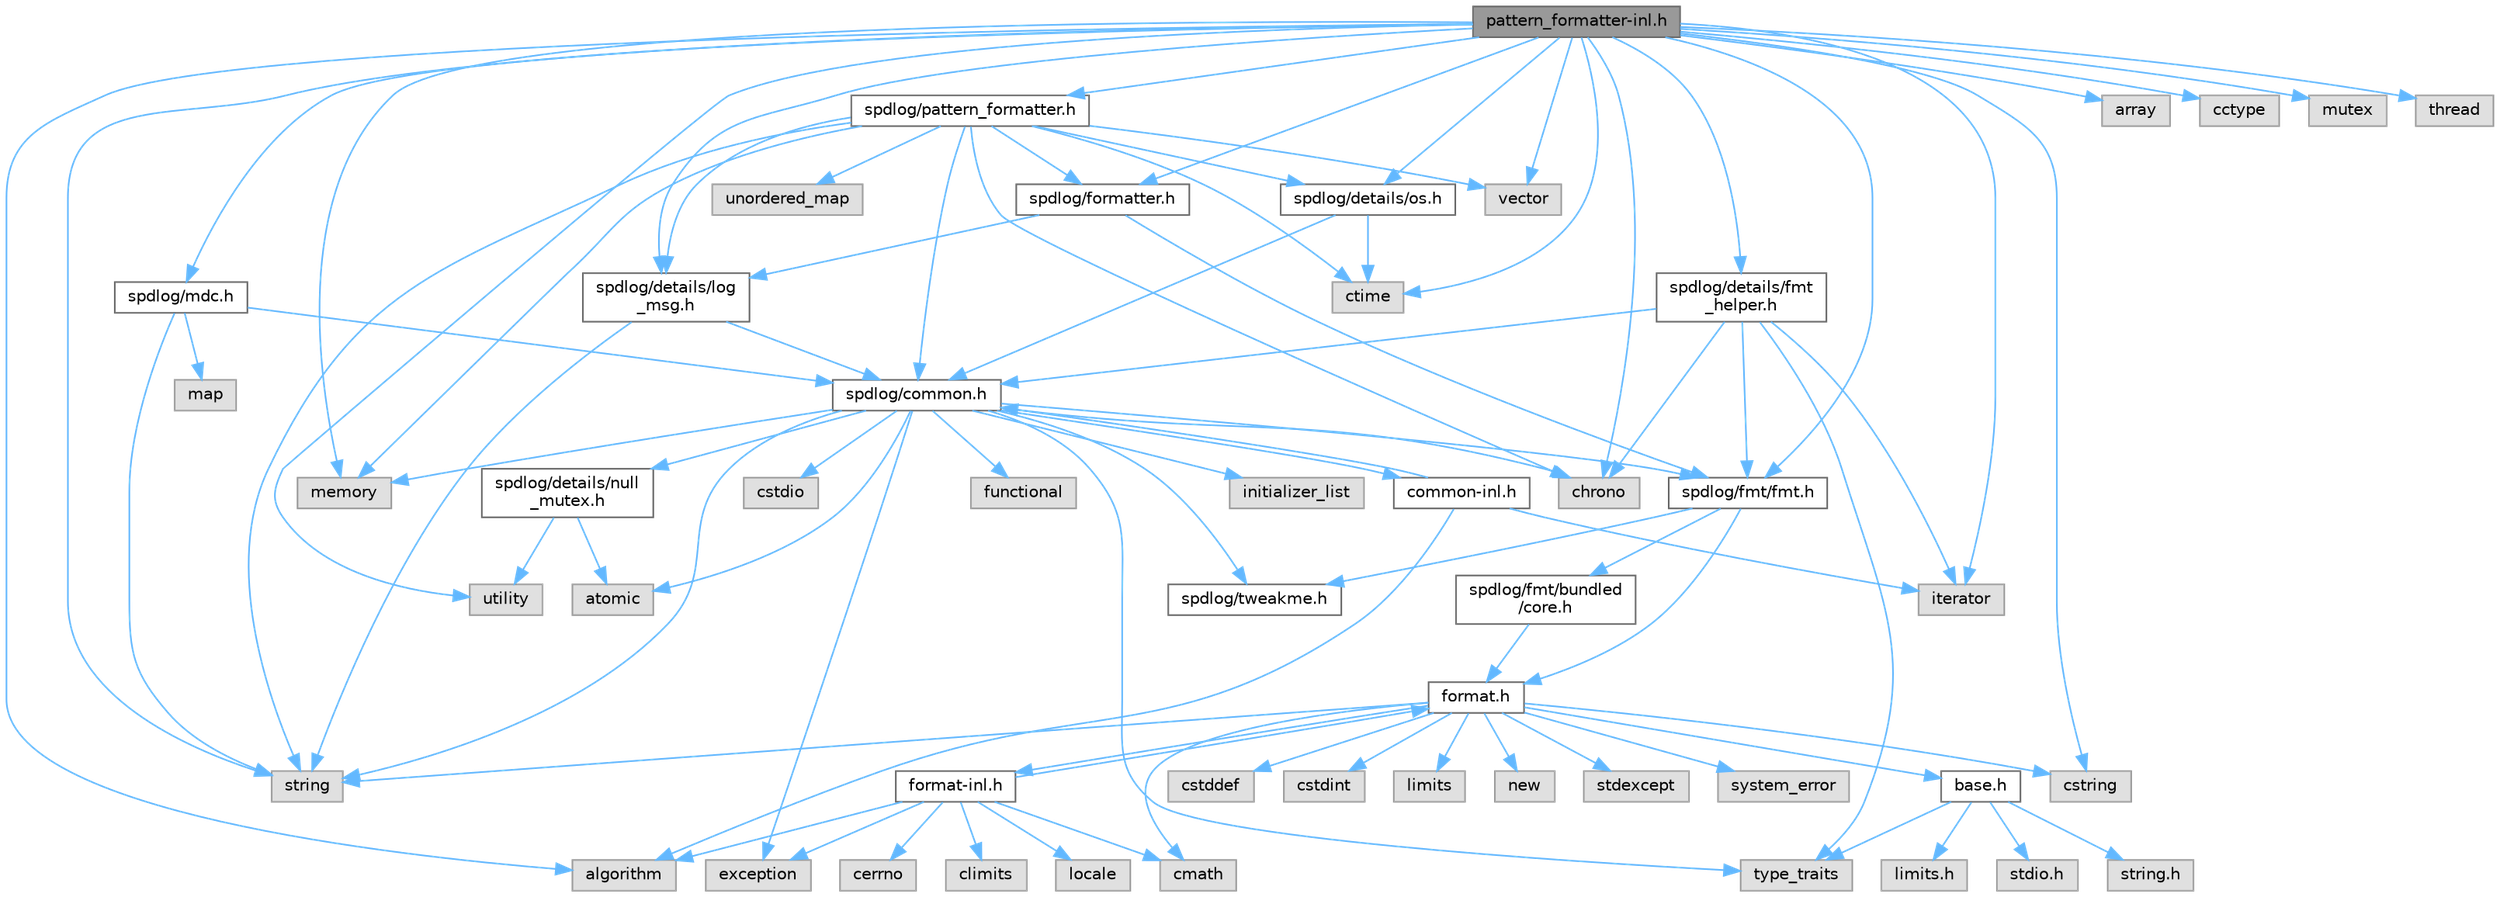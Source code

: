 digraph "pattern_formatter-inl.h"
{
 // LATEX_PDF_SIZE
  bgcolor="transparent";
  edge [fontname=Helvetica,fontsize=10,labelfontname=Helvetica,labelfontsize=10];
  node [fontname=Helvetica,fontsize=10,shape=box,height=0.2,width=0.4];
  Node1 [id="Node000001",label="pattern_formatter-inl.h",height=0.2,width=0.4,color="gray40", fillcolor="grey60", style="filled", fontcolor="black",tooltip=" "];
  Node1 -> Node2 [id="edge1_Node000001_Node000002",color="steelblue1",style="solid",tooltip=" "];
  Node2 [id="Node000002",label="spdlog/pattern_formatter.h",height=0.2,width=0.4,color="grey40", fillcolor="white", style="filled",URL="$pattern__formatter_8h.html",tooltip=" "];
  Node2 -> Node3 [id="edge2_Node000002_Node000003",color="steelblue1",style="solid",tooltip=" "];
  Node3 [id="Node000003",label="spdlog/common.h",height=0.2,width=0.4,color="grey40", fillcolor="white", style="filled",URL="$_my_spdlog_2spdlog_2common_8h.html",tooltip=" "];
  Node3 -> Node4 [id="edge3_Node000003_Node000004",color="steelblue1",style="solid",tooltip=" "];
  Node4 [id="Node000004",label="spdlog/details/null\l_mutex.h",height=0.2,width=0.4,color="grey40", fillcolor="white", style="filled",URL="$null__mutex_8h.html",tooltip=" "];
  Node4 -> Node5 [id="edge4_Node000004_Node000005",color="steelblue1",style="solid",tooltip=" "];
  Node5 [id="Node000005",label="atomic",height=0.2,width=0.4,color="grey60", fillcolor="#E0E0E0", style="filled",tooltip=" "];
  Node4 -> Node6 [id="edge5_Node000004_Node000006",color="steelblue1",style="solid",tooltip=" "];
  Node6 [id="Node000006",label="utility",height=0.2,width=0.4,color="grey60", fillcolor="#E0E0E0", style="filled",tooltip=" "];
  Node3 -> Node7 [id="edge6_Node000003_Node000007",color="steelblue1",style="solid",tooltip=" "];
  Node7 [id="Node000007",label="spdlog/tweakme.h",height=0.2,width=0.4,color="grey40", fillcolor="white", style="filled",URL="$tweakme_8h.html",tooltip=" "];
  Node3 -> Node5 [id="edge7_Node000003_Node000005",color="steelblue1",style="solid",tooltip=" "];
  Node3 -> Node8 [id="edge8_Node000003_Node000008",color="steelblue1",style="solid",tooltip=" "];
  Node8 [id="Node000008",label="chrono",height=0.2,width=0.4,color="grey60", fillcolor="#E0E0E0", style="filled",tooltip=" "];
  Node3 -> Node9 [id="edge9_Node000003_Node000009",color="steelblue1",style="solid",tooltip=" "];
  Node9 [id="Node000009",label="cstdio",height=0.2,width=0.4,color="grey60", fillcolor="#E0E0E0", style="filled",tooltip=" "];
  Node3 -> Node10 [id="edge10_Node000003_Node000010",color="steelblue1",style="solid",tooltip=" "];
  Node10 [id="Node000010",label="exception",height=0.2,width=0.4,color="grey60", fillcolor="#E0E0E0", style="filled",tooltip=" "];
  Node3 -> Node11 [id="edge11_Node000003_Node000011",color="steelblue1",style="solid",tooltip=" "];
  Node11 [id="Node000011",label="functional",height=0.2,width=0.4,color="grey60", fillcolor="#E0E0E0", style="filled",tooltip=" "];
  Node3 -> Node12 [id="edge12_Node000003_Node000012",color="steelblue1",style="solid",tooltip=" "];
  Node12 [id="Node000012",label="initializer_list",height=0.2,width=0.4,color="grey60", fillcolor="#E0E0E0", style="filled",tooltip=" "];
  Node3 -> Node13 [id="edge13_Node000003_Node000013",color="steelblue1",style="solid",tooltip=" "];
  Node13 [id="Node000013",label="memory",height=0.2,width=0.4,color="grey60", fillcolor="#E0E0E0", style="filled",tooltip=" "];
  Node3 -> Node14 [id="edge14_Node000003_Node000014",color="steelblue1",style="solid",tooltip=" "];
  Node14 [id="Node000014",label="string",height=0.2,width=0.4,color="grey60", fillcolor="#E0E0E0", style="filled",tooltip=" "];
  Node3 -> Node15 [id="edge15_Node000003_Node000015",color="steelblue1",style="solid",tooltip=" "];
  Node15 [id="Node000015",label="type_traits",height=0.2,width=0.4,color="grey60", fillcolor="#E0E0E0", style="filled",tooltip=" "];
  Node3 -> Node16 [id="edge16_Node000003_Node000016",color="steelblue1",style="solid",tooltip=" "];
  Node16 [id="Node000016",label="spdlog/fmt/fmt.h",height=0.2,width=0.4,color="grey40", fillcolor="white", style="filled",URL="$fmt_8h.html",tooltip=" "];
  Node16 -> Node7 [id="edge17_Node000016_Node000007",color="steelblue1",style="solid",tooltip=" "];
  Node16 -> Node17 [id="edge18_Node000016_Node000017",color="steelblue1",style="solid",tooltip=" "];
  Node17 [id="Node000017",label="spdlog/fmt/bundled\l/core.h",height=0.2,width=0.4,color="grey40", fillcolor="white", style="filled",URL="$core_8h.html",tooltip=" "];
  Node17 -> Node18 [id="edge19_Node000017_Node000018",color="steelblue1",style="solid",tooltip=" "];
  Node18 [id="Node000018",label="format.h",height=0.2,width=0.4,color="grey40", fillcolor="white", style="filled",URL="$format_8h.html",tooltip=" "];
  Node18 -> Node19 [id="edge20_Node000018_Node000019",color="steelblue1",style="solid",tooltip=" "];
  Node19 [id="Node000019",label="base.h",height=0.2,width=0.4,color="grey40", fillcolor="white", style="filled",URL="$base_8h.html",tooltip=" "];
  Node19 -> Node20 [id="edge21_Node000019_Node000020",color="steelblue1",style="solid",tooltip=" "];
  Node20 [id="Node000020",label="limits.h",height=0.2,width=0.4,color="grey60", fillcolor="#E0E0E0", style="filled",tooltip=" "];
  Node19 -> Node21 [id="edge22_Node000019_Node000021",color="steelblue1",style="solid",tooltip=" "];
  Node21 [id="Node000021",label="stdio.h",height=0.2,width=0.4,color="grey60", fillcolor="#E0E0E0", style="filled",tooltip=" "];
  Node19 -> Node22 [id="edge23_Node000019_Node000022",color="steelblue1",style="solid",tooltip=" "];
  Node22 [id="Node000022",label="string.h",height=0.2,width=0.4,color="grey60", fillcolor="#E0E0E0", style="filled",tooltip=" "];
  Node19 -> Node15 [id="edge24_Node000019_Node000015",color="steelblue1",style="solid",tooltip=" "];
  Node18 -> Node23 [id="edge25_Node000018_Node000023",color="steelblue1",style="solid",tooltip=" "];
  Node23 [id="Node000023",label="cmath",height=0.2,width=0.4,color="grey60", fillcolor="#E0E0E0", style="filled",tooltip=" "];
  Node18 -> Node24 [id="edge26_Node000018_Node000024",color="steelblue1",style="solid",tooltip=" "];
  Node24 [id="Node000024",label="cstddef",height=0.2,width=0.4,color="grey60", fillcolor="#E0E0E0", style="filled",tooltip=" "];
  Node18 -> Node25 [id="edge27_Node000018_Node000025",color="steelblue1",style="solid",tooltip=" "];
  Node25 [id="Node000025",label="cstdint",height=0.2,width=0.4,color="grey60", fillcolor="#E0E0E0", style="filled",tooltip=" "];
  Node18 -> Node26 [id="edge28_Node000018_Node000026",color="steelblue1",style="solid",tooltip=" "];
  Node26 [id="Node000026",label="cstring",height=0.2,width=0.4,color="grey60", fillcolor="#E0E0E0", style="filled",tooltip=" "];
  Node18 -> Node27 [id="edge29_Node000018_Node000027",color="steelblue1",style="solid",tooltip=" "];
  Node27 [id="Node000027",label="limits",height=0.2,width=0.4,color="grey60", fillcolor="#E0E0E0", style="filled",tooltip=" "];
  Node18 -> Node28 [id="edge30_Node000018_Node000028",color="steelblue1",style="solid",tooltip=" "];
  Node28 [id="Node000028",label="new",height=0.2,width=0.4,color="grey60", fillcolor="#E0E0E0", style="filled",tooltip=" "];
  Node18 -> Node29 [id="edge31_Node000018_Node000029",color="steelblue1",style="solid",tooltip=" "];
  Node29 [id="Node000029",label="stdexcept",height=0.2,width=0.4,color="grey60", fillcolor="#E0E0E0", style="filled",tooltip=" "];
  Node18 -> Node14 [id="edge32_Node000018_Node000014",color="steelblue1",style="solid",tooltip=" "];
  Node18 -> Node30 [id="edge33_Node000018_Node000030",color="steelblue1",style="solid",tooltip=" "];
  Node30 [id="Node000030",label="system_error",height=0.2,width=0.4,color="grey60", fillcolor="#E0E0E0", style="filled",tooltip=" "];
  Node18 -> Node31 [id="edge34_Node000018_Node000031",color="steelblue1",style="solid",tooltip=" "];
  Node31 [id="Node000031",label="format-inl.h",height=0.2,width=0.4,color="grey40", fillcolor="white", style="filled",URL="$format-inl_8h.html",tooltip=" "];
  Node31 -> Node32 [id="edge35_Node000031_Node000032",color="steelblue1",style="solid",tooltip=" "];
  Node32 [id="Node000032",label="algorithm",height=0.2,width=0.4,color="grey60", fillcolor="#E0E0E0", style="filled",tooltip=" "];
  Node31 -> Node33 [id="edge36_Node000031_Node000033",color="steelblue1",style="solid",tooltip=" "];
  Node33 [id="Node000033",label="cerrno",height=0.2,width=0.4,color="grey60", fillcolor="#E0E0E0", style="filled",tooltip=" "];
  Node31 -> Node34 [id="edge37_Node000031_Node000034",color="steelblue1",style="solid",tooltip=" "];
  Node34 [id="Node000034",label="climits",height=0.2,width=0.4,color="grey60", fillcolor="#E0E0E0", style="filled",tooltip=" "];
  Node31 -> Node23 [id="edge38_Node000031_Node000023",color="steelblue1",style="solid",tooltip=" "];
  Node31 -> Node10 [id="edge39_Node000031_Node000010",color="steelblue1",style="solid",tooltip=" "];
  Node31 -> Node18 [id="edge40_Node000031_Node000018",color="steelblue1",style="solid",tooltip=" "];
  Node31 -> Node35 [id="edge41_Node000031_Node000035",color="steelblue1",style="solid",tooltip=" "];
  Node35 [id="Node000035",label="locale",height=0.2,width=0.4,color="grey60", fillcolor="#E0E0E0", style="filled",tooltip=" "];
  Node16 -> Node18 [id="edge42_Node000016_Node000018",color="steelblue1",style="solid",tooltip=" "];
  Node3 -> Node36 [id="edge43_Node000003_Node000036",color="steelblue1",style="solid",tooltip=" "];
  Node36 [id="Node000036",label="common-inl.h",height=0.2,width=0.4,color="grey40", fillcolor="white", style="filled",URL="$common-inl_8h.html",tooltip=" "];
  Node36 -> Node3 [id="edge44_Node000036_Node000003",color="steelblue1",style="solid",tooltip=" "];
  Node36 -> Node32 [id="edge45_Node000036_Node000032",color="steelblue1",style="solid",tooltip=" "];
  Node36 -> Node37 [id="edge46_Node000036_Node000037",color="steelblue1",style="solid",tooltip=" "];
  Node37 [id="Node000037",label="iterator",height=0.2,width=0.4,color="grey60", fillcolor="#E0E0E0", style="filled",tooltip=" "];
  Node2 -> Node38 [id="edge47_Node000002_Node000038",color="steelblue1",style="solid",tooltip=" "];
  Node38 [id="Node000038",label="spdlog/details/log\l_msg.h",height=0.2,width=0.4,color="grey40", fillcolor="white", style="filled",URL="$log__msg_8h.html",tooltip=" "];
  Node38 -> Node3 [id="edge48_Node000038_Node000003",color="steelblue1",style="solid",tooltip=" "];
  Node38 -> Node14 [id="edge49_Node000038_Node000014",color="steelblue1",style="solid",tooltip=" "];
  Node2 -> Node39 [id="edge50_Node000002_Node000039",color="steelblue1",style="solid",tooltip=" "];
  Node39 [id="Node000039",label="spdlog/details/os.h",height=0.2,width=0.4,color="grey40", fillcolor="white", style="filled",URL="$details_2os_8h.html",tooltip=" "];
  Node39 -> Node40 [id="edge51_Node000039_Node000040",color="steelblue1",style="solid",tooltip=" "];
  Node40 [id="Node000040",label="ctime",height=0.2,width=0.4,color="grey60", fillcolor="#E0E0E0", style="filled",tooltip=" "];
  Node39 -> Node3 [id="edge52_Node000039_Node000003",color="steelblue1",style="solid",tooltip=" "];
  Node2 -> Node41 [id="edge53_Node000002_Node000041",color="steelblue1",style="solid",tooltip=" "];
  Node41 [id="Node000041",label="spdlog/formatter.h",height=0.2,width=0.4,color="grey40", fillcolor="white", style="filled",URL="$formatter_8h.html",tooltip=" "];
  Node41 -> Node38 [id="edge54_Node000041_Node000038",color="steelblue1",style="solid",tooltip=" "];
  Node41 -> Node16 [id="edge55_Node000041_Node000016",color="steelblue1",style="solid",tooltip=" "];
  Node2 -> Node8 [id="edge56_Node000002_Node000008",color="steelblue1",style="solid",tooltip=" "];
  Node2 -> Node40 [id="edge57_Node000002_Node000040",color="steelblue1",style="solid",tooltip=" "];
  Node2 -> Node13 [id="edge58_Node000002_Node000013",color="steelblue1",style="solid",tooltip=" "];
  Node2 -> Node14 [id="edge59_Node000002_Node000014",color="steelblue1",style="solid",tooltip=" "];
  Node2 -> Node42 [id="edge60_Node000002_Node000042",color="steelblue1",style="solid",tooltip=" "];
  Node42 [id="Node000042",label="unordered_map",height=0.2,width=0.4,color="grey60", fillcolor="#E0E0E0", style="filled",tooltip=" "];
  Node2 -> Node43 [id="edge61_Node000002_Node000043",color="steelblue1",style="solid",tooltip=" "];
  Node43 [id="Node000043",label="vector",height=0.2,width=0.4,color="grey60", fillcolor="#E0E0E0", style="filled",tooltip=" "];
  Node1 -> Node44 [id="edge62_Node000001_Node000044",color="steelblue1",style="solid",tooltip=" "];
  Node44 [id="Node000044",label="spdlog/details/fmt\l_helper.h",height=0.2,width=0.4,color="grey40", fillcolor="white", style="filled",URL="$fmt__helper_8h.html",tooltip=" "];
  Node44 -> Node8 [id="edge63_Node000044_Node000008",color="steelblue1",style="solid",tooltip=" "];
  Node44 -> Node37 [id="edge64_Node000044_Node000037",color="steelblue1",style="solid",tooltip=" "];
  Node44 -> Node3 [id="edge65_Node000044_Node000003",color="steelblue1",style="solid",tooltip=" "];
  Node44 -> Node16 [id="edge66_Node000044_Node000016",color="steelblue1",style="solid",tooltip=" "];
  Node44 -> Node15 [id="edge67_Node000044_Node000015",color="steelblue1",style="solid",tooltip=" "];
  Node1 -> Node38 [id="edge68_Node000001_Node000038",color="steelblue1",style="solid",tooltip=" "];
  Node1 -> Node39 [id="edge69_Node000001_Node000039",color="steelblue1",style="solid",tooltip=" "];
  Node1 -> Node45 [id="edge70_Node000001_Node000045",color="steelblue1",style="solid",tooltip=" "];
  Node45 [id="Node000045",label="spdlog/mdc.h",height=0.2,width=0.4,color="grey40", fillcolor="white", style="filled",URL="$mdc_8h.html",tooltip=" "];
  Node45 -> Node46 [id="edge71_Node000045_Node000046",color="steelblue1",style="solid",tooltip=" "];
  Node46 [id="Node000046",label="map",height=0.2,width=0.4,color="grey60", fillcolor="#E0E0E0", style="filled",tooltip=" "];
  Node45 -> Node14 [id="edge72_Node000045_Node000014",color="steelblue1",style="solid",tooltip=" "];
  Node45 -> Node3 [id="edge73_Node000045_Node000003",color="steelblue1",style="solid",tooltip=" "];
  Node1 -> Node16 [id="edge74_Node000001_Node000016",color="steelblue1",style="solid",tooltip=" "];
  Node1 -> Node41 [id="edge75_Node000001_Node000041",color="steelblue1",style="solid",tooltip=" "];
  Node1 -> Node32 [id="edge76_Node000001_Node000032",color="steelblue1",style="solid",tooltip=" "];
  Node1 -> Node47 [id="edge77_Node000001_Node000047",color="steelblue1",style="solid",tooltip=" "];
  Node47 [id="Node000047",label="array",height=0.2,width=0.4,color="grey60", fillcolor="#E0E0E0", style="filled",tooltip=" "];
  Node1 -> Node48 [id="edge78_Node000001_Node000048",color="steelblue1",style="solid",tooltip=" "];
  Node48 [id="Node000048",label="cctype",height=0.2,width=0.4,color="grey60", fillcolor="#E0E0E0", style="filled",tooltip=" "];
  Node1 -> Node8 [id="edge79_Node000001_Node000008",color="steelblue1",style="solid",tooltip=" "];
  Node1 -> Node26 [id="edge80_Node000001_Node000026",color="steelblue1",style="solid",tooltip=" "];
  Node1 -> Node40 [id="edge81_Node000001_Node000040",color="steelblue1",style="solid",tooltip=" "];
  Node1 -> Node37 [id="edge82_Node000001_Node000037",color="steelblue1",style="solid",tooltip=" "];
  Node1 -> Node13 [id="edge83_Node000001_Node000013",color="steelblue1",style="solid",tooltip=" "];
  Node1 -> Node49 [id="edge84_Node000001_Node000049",color="steelblue1",style="solid",tooltip=" "];
  Node49 [id="Node000049",label="mutex",height=0.2,width=0.4,color="grey60", fillcolor="#E0E0E0", style="filled",tooltip=" "];
  Node1 -> Node14 [id="edge85_Node000001_Node000014",color="steelblue1",style="solid",tooltip=" "];
  Node1 -> Node50 [id="edge86_Node000001_Node000050",color="steelblue1",style="solid",tooltip=" "];
  Node50 [id="Node000050",label="thread",height=0.2,width=0.4,color="grey60", fillcolor="#E0E0E0", style="filled",tooltip=" "];
  Node1 -> Node6 [id="edge87_Node000001_Node000006",color="steelblue1",style="solid",tooltip=" "];
  Node1 -> Node43 [id="edge88_Node000001_Node000043",color="steelblue1",style="solid",tooltip=" "];
}
